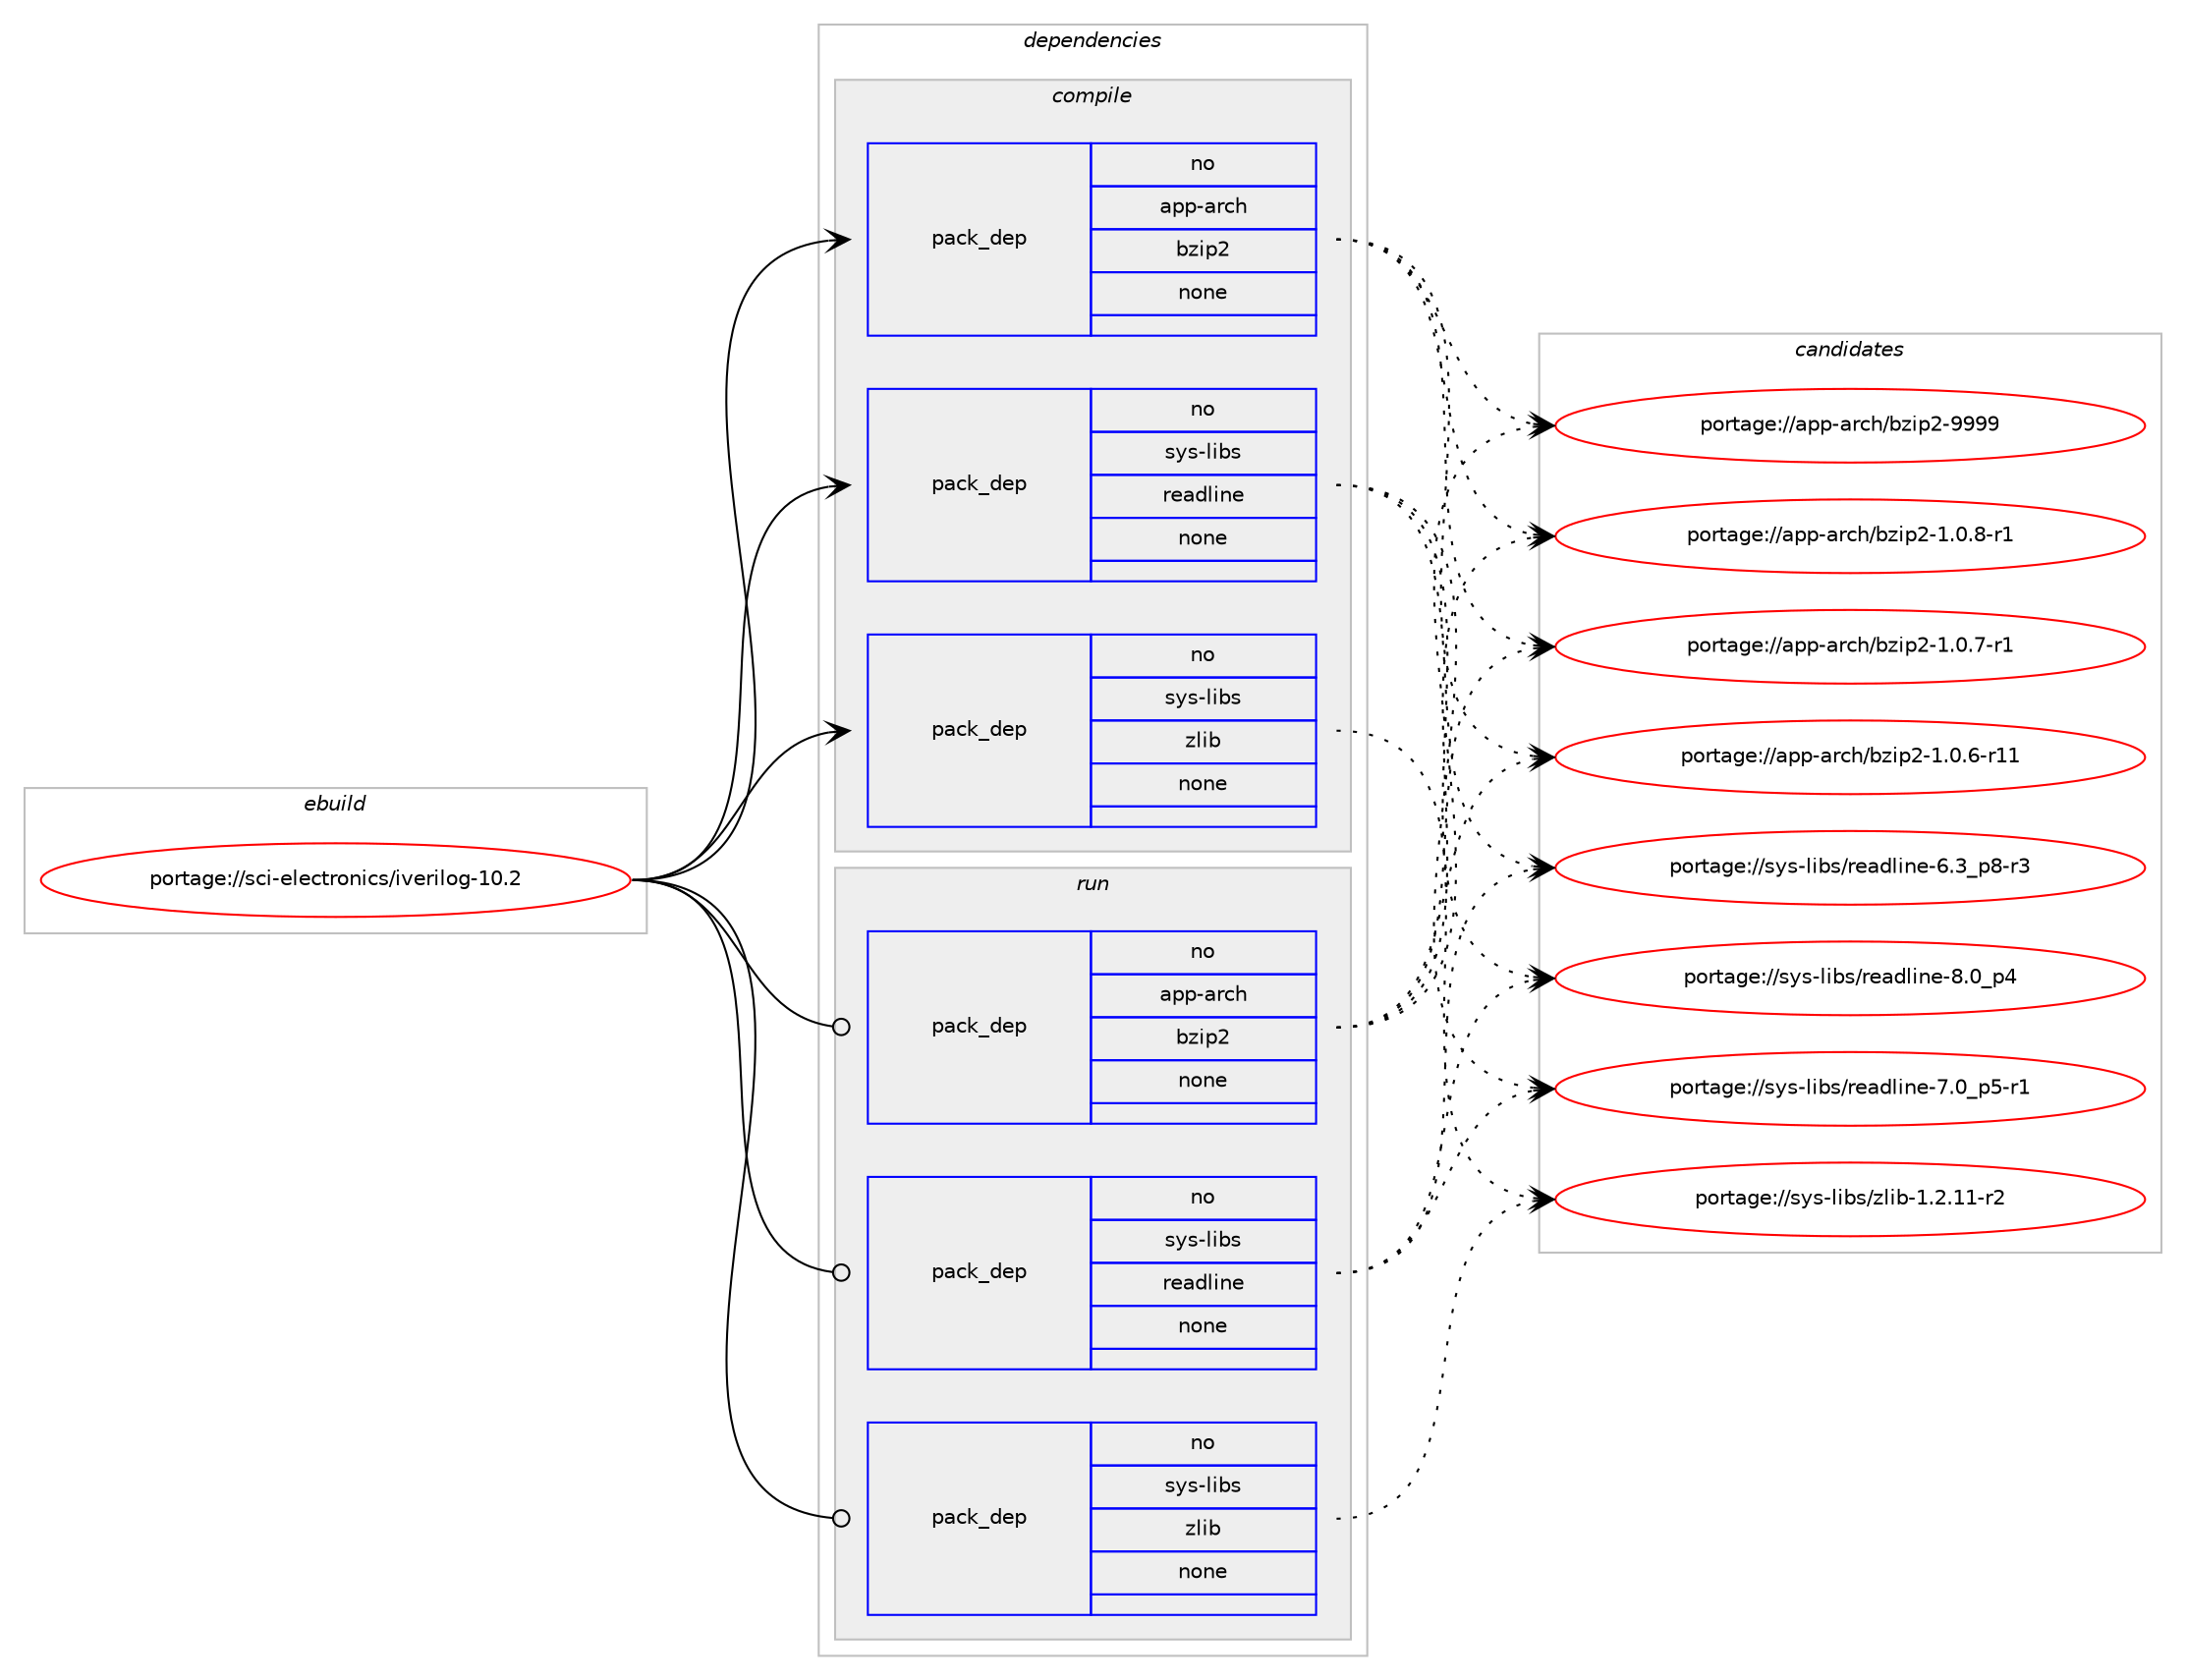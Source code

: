 digraph prolog {

# *************
# Graph options
# *************

newrank=true;
concentrate=true;
compound=true;
graph [rankdir=LR,fontname=Helvetica,fontsize=10,ranksep=1.5];#, ranksep=2.5, nodesep=0.2];
edge  [arrowhead=vee];
node  [fontname=Helvetica,fontsize=10];

# **********
# The ebuild
# **********

subgraph cluster_leftcol {
color=gray;
rank=same;
label=<<i>ebuild</i>>;
id [label="portage://sci-electronics/iverilog-10.2", color=red, width=4, href="../sci-electronics/iverilog-10.2.svg"];
}

# ****************
# The dependencies
# ****************

subgraph cluster_midcol {
color=gray;
label=<<i>dependencies</i>>;
subgraph cluster_compile {
fillcolor="#eeeeee";
style=filled;
label=<<i>compile</i>>;
subgraph pack4915 {
dependency5478 [label=<<TABLE BORDER="0" CELLBORDER="1" CELLSPACING="0" CELLPADDING="4" WIDTH="220"><TR><TD ROWSPAN="6" CELLPADDING="30">pack_dep</TD></TR><TR><TD WIDTH="110">no</TD></TR><TR><TD>app-arch</TD></TR><TR><TD>bzip2</TD></TR><TR><TD>none</TD></TR><TR><TD></TD></TR></TABLE>>, shape=none, color=blue];
}
id:e -> dependency5478:w [weight=20,style="solid",arrowhead="vee"];
subgraph pack4916 {
dependency5479 [label=<<TABLE BORDER="0" CELLBORDER="1" CELLSPACING="0" CELLPADDING="4" WIDTH="220"><TR><TD ROWSPAN="6" CELLPADDING="30">pack_dep</TD></TR><TR><TD WIDTH="110">no</TD></TR><TR><TD>sys-libs</TD></TR><TR><TD>readline</TD></TR><TR><TD>none</TD></TR><TR><TD></TD></TR></TABLE>>, shape=none, color=blue];
}
id:e -> dependency5479:w [weight=20,style="solid",arrowhead="vee"];
subgraph pack4917 {
dependency5480 [label=<<TABLE BORDER="0" CELLBORDER="1" CELLSPACING="0" CELLPADDING="4" WIDTH="220"><TR><TD ROWSPAN="6" CELLPADDING="30">pack_dep</TD></TR><TR><TD WIDTH="110">no</TD></TR><TR><TD>sys-libs</TD></TR><TR><TD>zlib</TD></TR><TR><TD>none</TD></TR><TR><TD></TD></TR></TABLE>>, shape=none, color=blue];
}
id:e -> dependency5480:w [weight=20,style="solid",arrowhead="vee"];
}
subgraph cluster_compileandrun {
fillcolor="#eeeeee";
style=filled;
label=<<i>compile and run</i>>;
}
subgraph cluster_run {
fillcolor="#eeeeee";
style=filled;
label=<<i>run</i>>;
subgraph pack4918 {
dependency5481 [label=<<TABLE BORDER="0" CELLBORDER="1" CELLSPACING="0" CELLPADDING="4" WIDTH="220"><TR><TD ROWSPAN="6" CELLPADDING="30">pack_dep</TD></TR><TR><TD WIDTH="110">no</TD></TR><TR><TD>app-arch</TD></TR><TR><TD>bzip2</TD></TR><TR><TD>none</TD></TR><TR><TD></TD></TR></TABLE>>, shape=none, color=blue];
}
id:e -> dependency5481:w [weight=20,style="solid",arrowhead="odot"];
subgraph pack4919 {
dependency5482 [label=<<TABLE BORDER="0" CELLBORDER="1" CELLSPACING="0" CELLPADDING="4" WIDTH="220"><TR><TD ROWSPAN="6" CELLPADDING="30">pack_dep</TD></TR><TR><TD WIDTH="110">no</TD></TR><TR><TD>sys-libs</TD></TR><TR><TD>readline</TD></TR><TR><TD>none</TD></TR><TR><TD></TD></TR></TABLE>>, shape=none, color=blue];
}
id:e -> dependency5482:w [weight=20,style="solid",arrowhead="odot"];
subgraph pack4920 {
dependency5483 [label=<<TABLE BORDER="0" CELLBORDER="1" CELLSPACING="0" CELLPADDING="4" WIDTH="220"><TR><TD ROWSPAN="6" CELLPADDING="30">pack_dep</TD></TR><TR><TD WIDTH="110">no</TD></TR><TR><TD>sys-libs</TD></TR><TR><TD>zlib</TD></TR><TR><TD>none</TD></TR><TR><TD></TD></TR></TABLE>>, shape=none, color=blue];
}
id:e -> dependency5483:w [weight=20,style="solid",arrowhead="odot"];
}
}

# **************
# The candidates
# **************

subgraph cluster_choices {
rank=same;
color=gray;
label=<<i>candidates</i>>;

subgraph choice4915 {
color=black;
nodesep=1;
choice971121124597114991044798122105112504557575757 [label="portage://app-arch/bzip2-9999", color=red, width=4,href="../app-arch/bzip2-9999.svg"];
choice971121124597114991044798122105112504549464846564511449 [label="portage://app-arch/bzip2-1.0.8-r1", color=red, width=4,href="../app-arch/bzip2-1.0.8-r1.svg"];
choice971121124597114991044798122105112504549464846554511449 [label="portage://app-arch/bzip2-1.0.7-r1", color=red, width=4,href="../app-arch/bzip2-1.0.7-r1.svg"];
choice97112112459711499104479812210511250454946484654451144949 [label="portage://app-arch/bzip2-1.0.6-r11", color=red, width=4,href="../app-arch/bzip2-1.0.6-r11.svg"];
dependency5478:e -> choice971121124597114991044798122105112504557575757:w [style=dotted,weight="100"];
dependency5478:e -> choice971121124597114991044798122105112504549464846564511449:w [style=dotted,weight="100"];
dependency5478:e -> choice971121124597114991044798122105112504549464846554511449:w [style=dotted,weight="100"];
dependency5478:e -> choice97112112459711499104479812210511250454946484654451144949:w [style=dotted,weight="100"];
}
subgraph choice4916 {
color=black;
nodesep=1;
choice11512111545108105981154711410197100108105110101455646489511252 [label="portage://sys-libs/readline-8.0_p4", color=red, width=4,href="../sys-libs/readline-8.0_p4.svg"];
choice115121115451081059811547114101971001081051101014555464895112534511449 [label="portage://sys-libs/readline-7.0_p5-r1", color=red, width=4,href="../sys-libs/readline-7.0_p5-r1.svg"];
choice115121115451081059811547114101971001081051101014554465195112564511451 [label="portage://sys-libs/readline-6.3_p8-r3", color=red, width=4,href="../sys-libs/readline-6.3_p8-r3.svg"];
dependency5479:e -> choice11512111545108105981154711410197100108105110101455646489511252:w [style=dotted,weight="100"];
dependency5479:e -> choice115121115451081059811547114101971001081051101014555464895112534511449:w [style=dotted,weight="100"];
dependency5479:e -> choice115121115451081059811547114101971001081051101014554465195112564511451:w [style=dotted,weight="100"];
}
subgraph choice4917 {
color=black;
nodesep=1;
choice11512111545108105981154712210810598454946504649494511450 [label="portage://sys-libs/zlib-1.2.11-r2", color=red, width=4,href="../sys-libs/zlib-1.2.11-r2.svg"];
dependency5480:e -> choice11512111545108105981154712210810598454946504649494511450:w [style=dotted,weight="100"];
}
subgraph choice4918 {
color=black;
nodesep=1;
choice971121124597114991044798122105112504557575757 [label="portage://app-arch/bzip2-9999", color=red, width=4,href="../app-arch/bzip2-9999.svg"];
choice971121124597114991044798122105112504549464846564511449 [label="portage://app-arch/bzip2-1.0.8-r1", color=red, width=4,href="../app-arch/bzip2-1.0.8-r1.svg"];
choice971121124597114991044798122105112504549464846554511449 [label="portage://app-arch/bzip2-1.0.7-r1", color=red, width=4,href="../app-arch/bzip2-1.0.7-r1.svg"];
choice97112112459711499104479812210511250454946484654451144949 [label="portage://app-arch/bzip2-1.0.6-r11", color=red, width=4,href="../app-arch/bzip2-1.0.6-r11.svg"];
dependency5481:e -> choice971121124597114991044798122105112504557575757:w [style=dotted,weight="100"];
dependency5481:e -> choice971121124597114991044798122105112504549464846564511449:w [style=dotted,weight="100"];
dependency5481:e -> choice971121124597114991044798122105112504549464846554511449:w [style=dotted,weight="100"];
dependency5481:e -> choice97112112459711499104479812210511250454946484654451144949:w [style=dotted,weight="100"];
}
subgraph choice4919 {
color=black;
nodesep=1;
choice11512111545108105981154711410197100108105110101455646489511252 [label="portage://sys-libs/readline-8.0_p4", color=red, width=4,href="../sys-libs/readline-8.0_p4.svg"];
choice115121115451081059811547114101971001081051101014555464895112534511449 [label="portage://sys-libs/readline-7.0_p5-r1", color=red, width=4,href="../sys-libs/readline-7.0_p5-r1.svg"];
choice115121115451081059811547114101971001081051101014554465195112564511451 [label="portage://sys-libs/readline-6.3_p8-r3", color=red, width=4,href="../sys-libs/readline-6.3_p8-r3.svg"];
dependency5482:e -> choice11512111545108105981154711410197100108105110101455646489511252:w [style=dotted,weight="100"];
dependency5482:e -> choice115121115451081059811547114101971001081051101014555464895112534511449:w [style=dotted,weight="100"];
dependency5482:e -> choice115121115451081059811547114101971001081051101014554465195112564511451:w [style=dotted,weight="100"];
}
subgraph choice4920 {
color=black;
nodesep=1;
choice11512111545108105981154712210810598454946504649494511450 [label="portage://sys-libs/zlib-1.2.11-r2", color=red, width=4,href="../sys-libs/zlib-1.2.11-r2.svg"];
dependency5483:e -> choice11512111545108105981154712210810598454946504649494511450:w [style=dotted,weight="100"];
}
}

}
